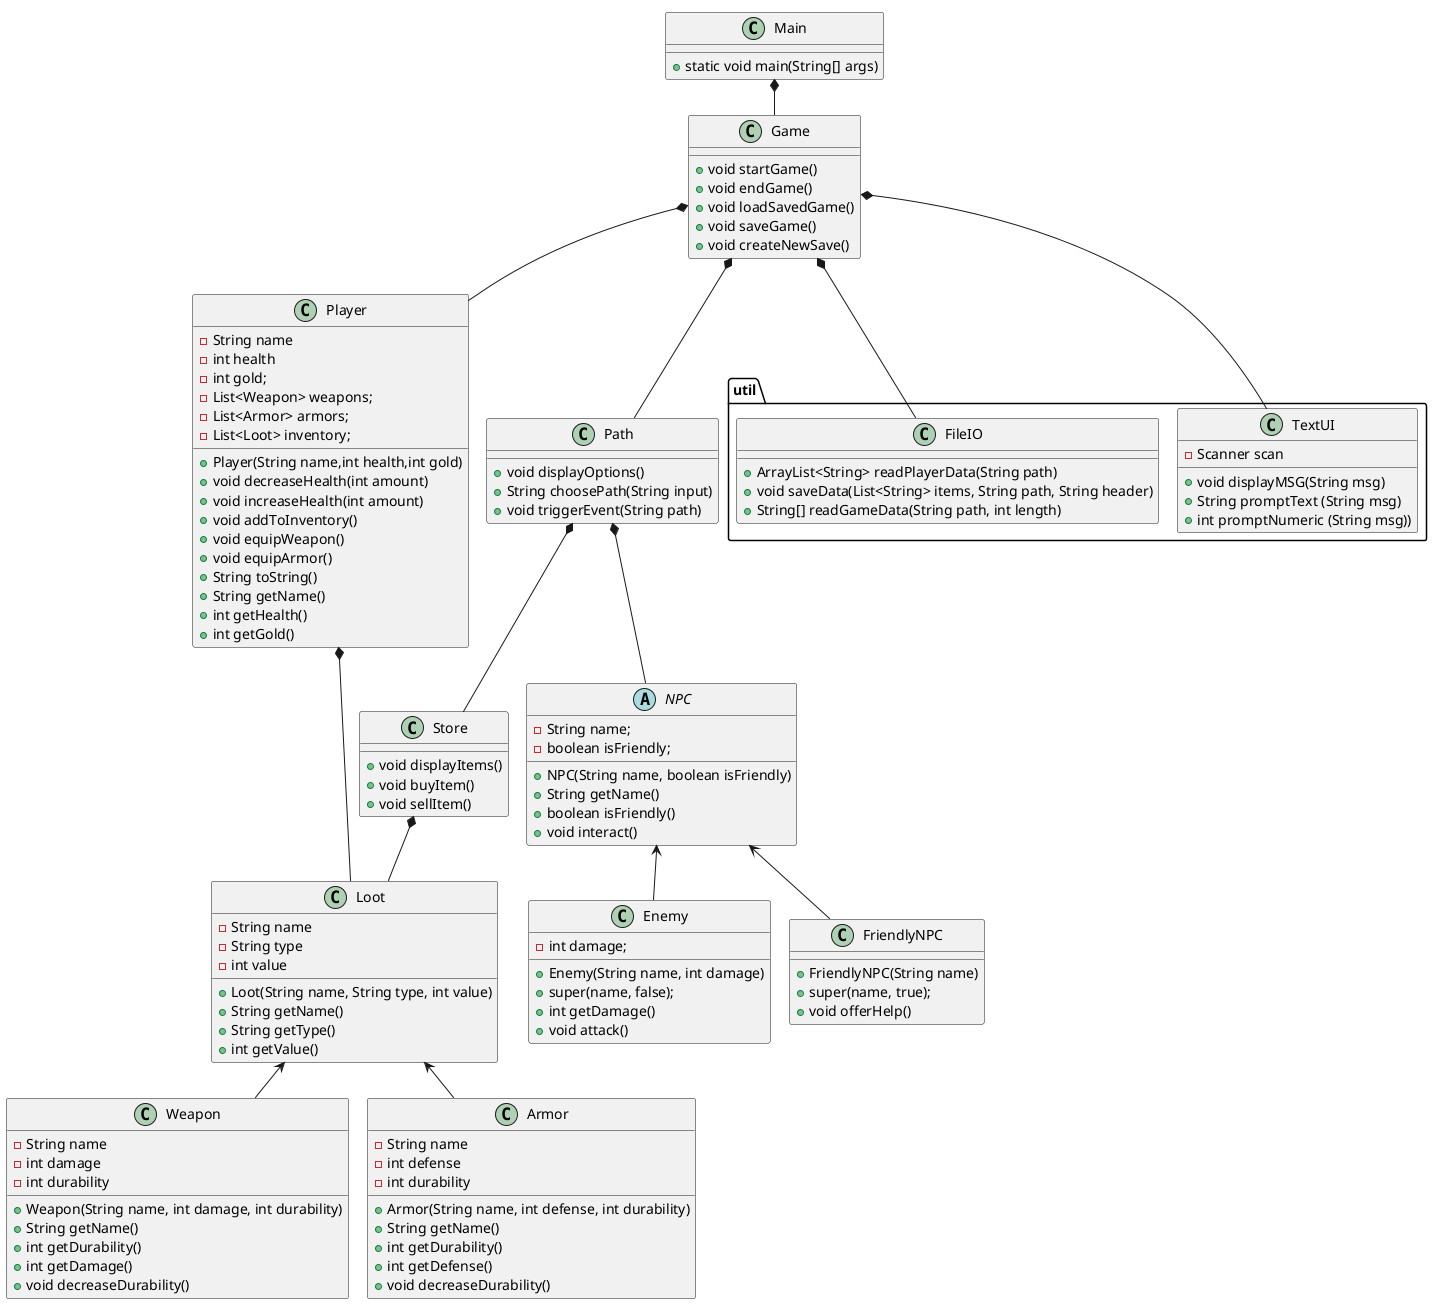 @startuml
!pragma layout smetana

class Main{
+ static void main(String[] args)
}


class Game{
+ void startGame()
+ void endGame()
+ void loadSavedGame()
+ void saveGame()
+ void createNewSave()
}
class Player{
- String name
- int health
- int gold;
- List<Weapon> weapons;
- List<Armor> armors;
- List<Loot> inventory;
+ Player(String name,int health,int gold)
+ void decreaseHealth(int amount)
+ void increaseHealth(int amount)
+ void addToInventory()
+ void equipWeapon()
+ void equipArmor()
+ String toString()
+ String getName()
+ int getHealth()
+ int getGold()
}

class Path{
+ void displayOptions()
+ String choosePath(String input)
+ void triggerEvent(String path)
}

class Store{
+ void displayItems()
+ void buyItem()
+ void sellItem()
}

class Weapon{
- String name
- int damage
- int durability
+ Weapon(String name, int damage, int durability)
+ String getName()
+ int getDurability()
+ int getDamage()
+ void decreaseDurability()
}
class Armor{
- String name
- int defense
- int durability
+ Armor(String name, int defense, int durability)
+ String getName()
+ int getDurability()
+ int getDefense()
+ void decreaseDurability()
}

 class Loot {
- String name
- String type
- int value
+ Loot(String name, String type, int value)
+ String getName()
+ String getType()
+ int getValue()
}

abstract class NPC{
-String name;
-boolean isFriendly;
+ NPC(String name, boolean isFriendly)
+ String getName()
+ boolean isFriendly()
+ void interact()
}
class Enemy{
- int damage;
+ Enemy(String name, int damage)
+ super(name, false);
+ int getDamage()
+ void attack()
}
class FriendlyNPC{
+ FriendlyNPC(String name)
+ super(name, true);
+ void offerHelp()
}



package "util"{

class TextUI{
- Scanner scan

+ void displayMSG(String msg)
+ String promptText (String msg)
+ int promptNumeric (String msg))
}

class FileIO{
+ ArrayList<String> readPlayerData(String path)
+ void saveData(List<String> items, String path, String header)
+ String[] readGameData(String path, int length)
}

Game *-- TextUI
Main *-- Game
Game *-- Player
Game *-- FileIO
Game *-- Path
Path *-- NPC
NPC <-- Enemy
NPC <-- FriendlyNPC
Path *-- Store
Store *-- Loot
Player *-- Loot
Loot <-- Weapon
Loot <-- Armor
@enduml
